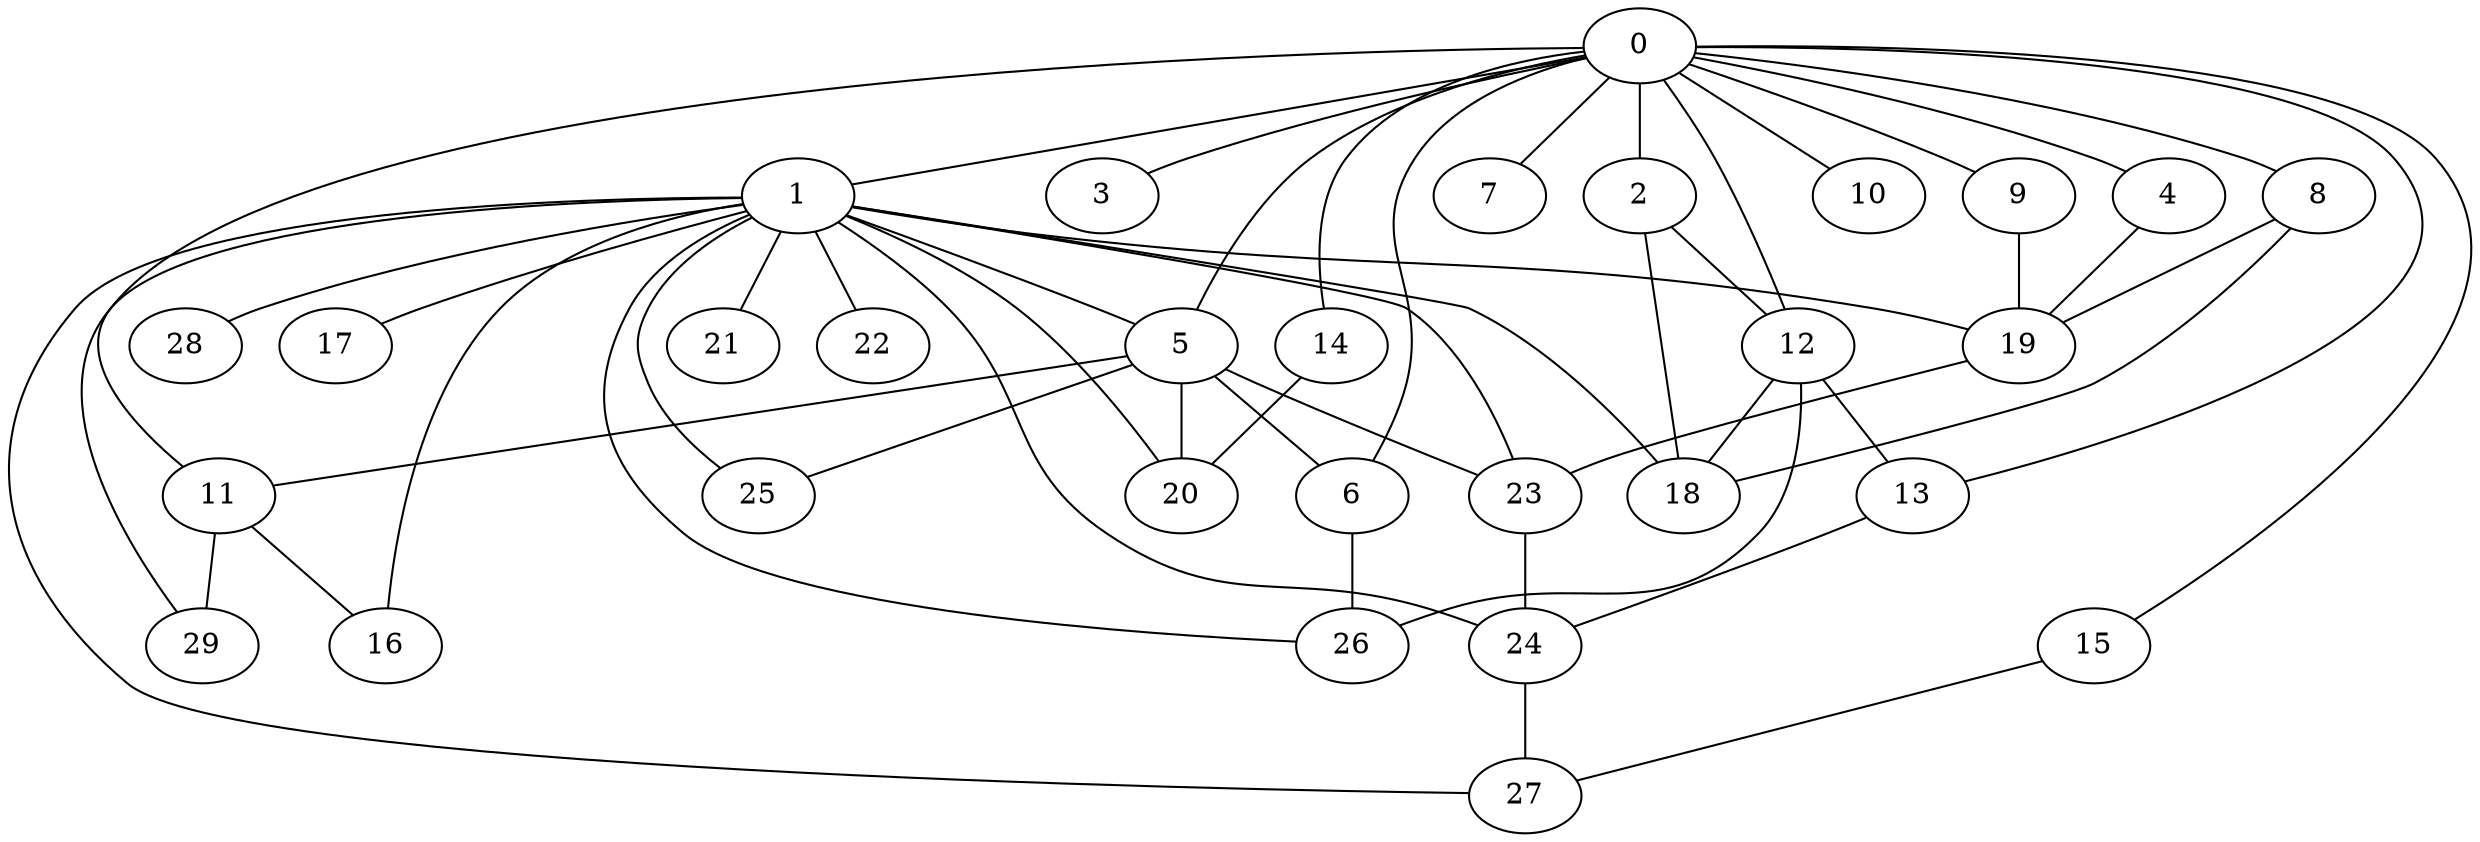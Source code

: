 
graph graphname {
    0 -- 1
0 -- 2
0 -- 3
0 -- 4
0 -- 5
0 -- 6
0 -- 7
0 -- 8
0 -- 9
0 -- 10
0 -- 11
0 -- 12
0 -- 13
0 -- 14
0 -- 15
1 -- 16
1 -- 17
1 -- 18
1 -- 19
1 -- 20
1 -- 21
1 -- 22
1 -- 23
1 -- 24
1 -- 25
1 -- 26
1 -- 27
1 -- 28
1 -- 29
1 -- 5
2 -- 18
2 -- 12
4 -- 19
5 -- 6
5 -- 23
5 -- 25
5 -- 11
5 -- 20
6 -- 26
8 -- 19
8 -- 18
9 -- 19
11 -- 16
11 -- 29
12 -- 13
12 -- 18
12 -- 26
13 -- 24
14 -- 20
15 -- 27
19 -- 23
23 -- 24
24 -- 27

}
